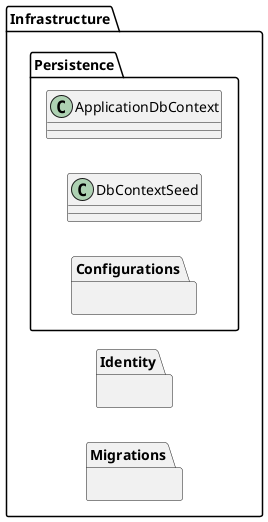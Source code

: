 @startuml
left to right direction

package Infrastructure {
    package Identity {

    }

    package Migrations {

    }

    package Persistence {
        package Configurations {

        }
        class ApplicationDbContext {

        }

        class DbContextSeed {

        }
    }
}
@enduml